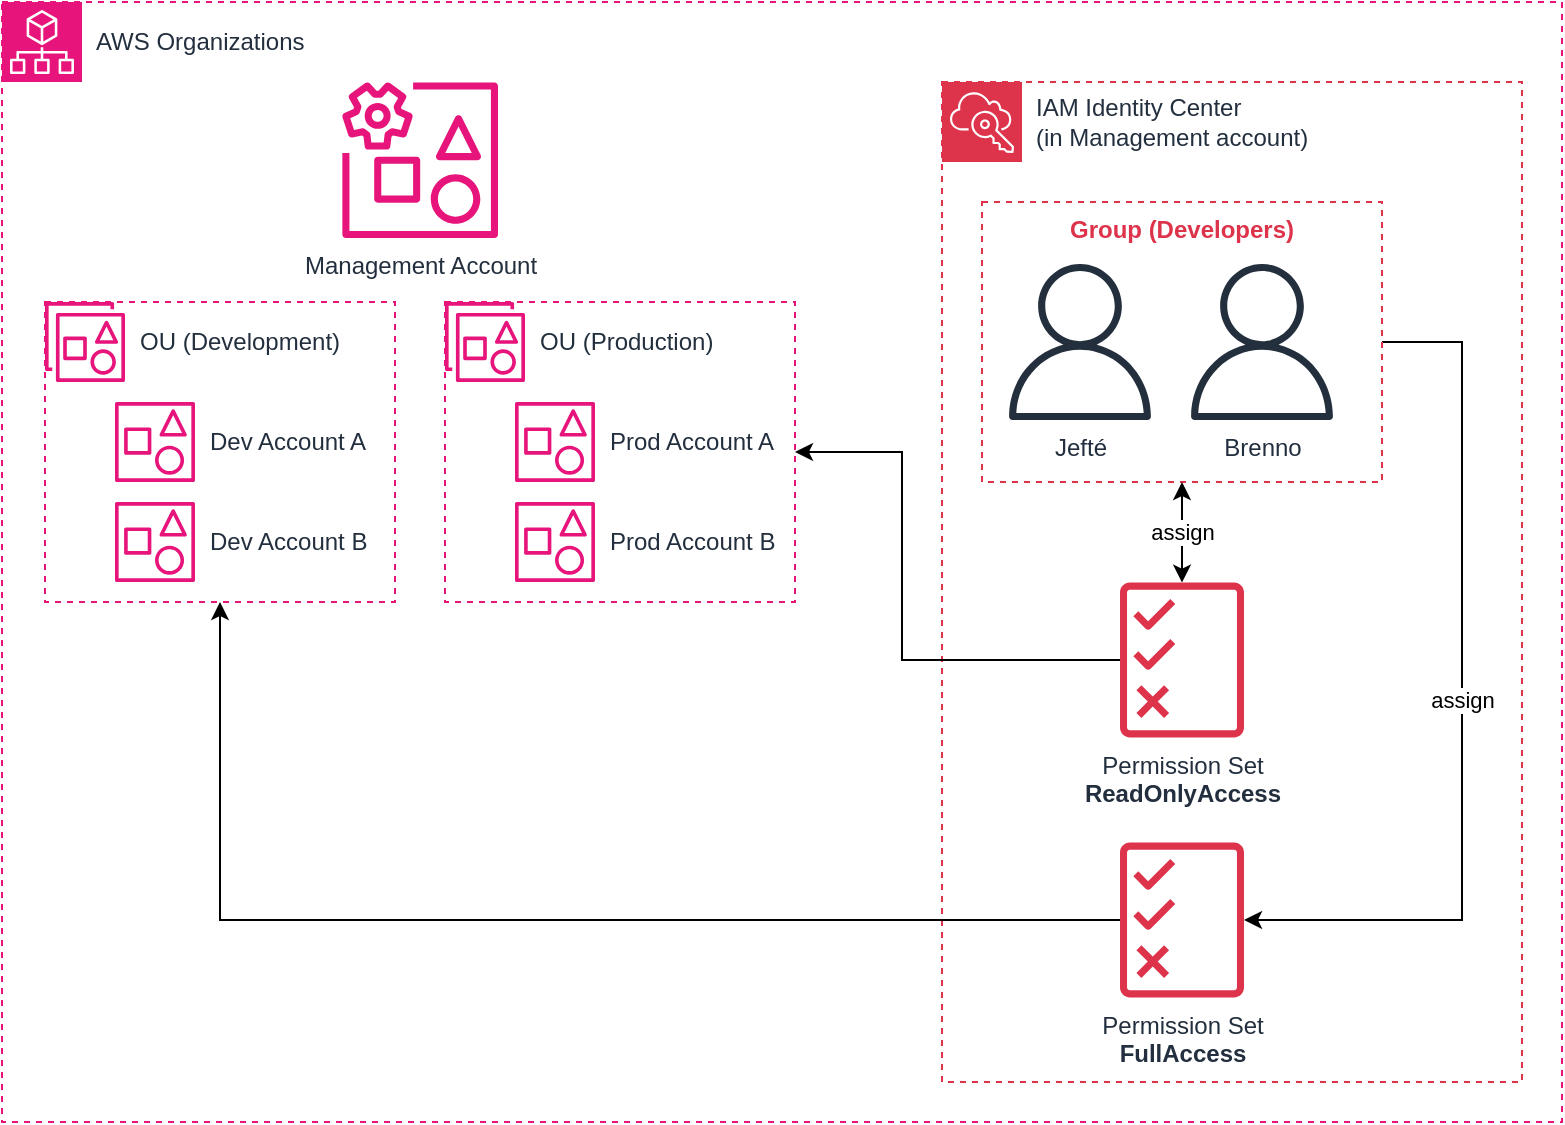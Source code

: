 <mxfile version="26.0.4">
  <diagram name="Page-1" id="iPQQ9Ui1XfyVWzIIZbK3">
    <mxGraphModel dx="1420" dy="1409" grid="1" gridSize="10" guides="1" tooltips="1" connect="1" arrows="1" fold="1" page="1" pageScale="1" pageWidth="850" pageHeight="1100" math="0" shadow="0">
      <root>
        <mxCell id="0" />
        <mxCell id="1" parent="0" />
        <mxCell id="hhmGo9np4XF9bPMaLdc4-1" value="" style="rounded=0;whiteSpace=wrap;html=1;fillColor=none;strokeColor=#E7157B;dashed=1;" vertex="1" parent="1">
          <mxGeometry x="35" y="270" width="780" height="560" as="geometry" />
        </mxCell>
        <mxCell id="hhmGo9np4XF9bPMaLdc4-20" value="" style="rounded=0;whiteSpace=wrap;html=1;fillColor=none;strokeColor=#DD344C;dashed=1;" vertex="1" parent="1">
          <mxGeometry x="505" y="310" width="290" height="500" as="geometry" />
        </mxCell>
        <mxCell id="hhmGo9np4XF9bPMaLdc4-27" value="assign" style="edgeStyle=orthogonalEdgeStyle;rounded=0;orthogonalLoop=1;jettySize=auto;html=1;" edge="1" parent="1" source="hhmGo9np4XF9bPMaLdc4-23" target="hhmGo9np4XF9bPMaLdc4-26">
          <mxGeometry relative="1" as="geometry">
            <Array as="points">
              <mxPoint x="765" y="440" />
              <mxPoint x="765" y="729" />
            </Array>
          </mxGeometry>
        </mxCell>
        <mxCell id="hhmGo9np4XF9bPMaLdc4-23" value="Group (Developers)" style="rounded=0;whiteSpace=wrap;html=1;fillColor=none;strokeColor=#DD344C;dashed=1;fontColor=#DD344C;verticalAlign=top;fontStyle=1" vertex="1" parent="1">
          <mxGeometry x="525" y="370" width="200" height="140" as="geometry" />
        </mxCell>
        <mxCell id="hhmGo9np4XF9bPMaLdc4-12" value="" style="rounded=0;whiteSpace=wrap;html=1;fillColor=none;strokeColor=#E7157B;dashed=1;" vertex="1" parent="1">
          <mxGeometry x="56.5" y="420" width="175" height="150" as="geometry" />
        </mxCell>
        <mxCell id="hhmGo9np4XF9bPMaLdc4-3" value="OU (Development)" style="sketch=0;outlineConnect=0;fontColor=#232F3E;gradientColor=none;fillColor=#E7157B;strokeColor=none;dashed=0;verticalLabelPosition=middle;verticalAlign=middle;align=left;html=1;fontSize=12;fontStyle=0;aspect=fixed;pointerEvents=1;shape=mxgraph.aws4.organizations_organizational_unit2;labelPosition=right;spacingLeft=5;" vertex="1" parent="1">
          <mxGeometry x="56.5" y="420" width="40" height="40" as="geometry" />
        </mxCell>
        <mxCell id="hhmGo9np4XF9bPMaLdc4-4" value="Management Account" style="sketch=0;outlineConnect=0;fontColor=#232F3E;gradientColor=none;fillColor=#E7157B;strokeColor=none;dashed=0;verticalLabelPosition=bottom;verticalAlign=top;align=center;html=1;fontSize=12;fontStyle=0;aspect=fixed;pointerEvents=1;shape=mxgraph.aws4.organizations_management_account2;" vertex="1" parent="1">
          <mxGeometry x="205" y="310" width="78" height="78" as="geometry" />
        </mxCell>
        <mxCell id="hhmGo9np4XF9bPMaLdc4-5" value="AWS Organizations" style="sketch=0;points=[[0,0,0],[0.25,0,0],[0.5,0,0],[0.75,0,0],[1,0,0],[0,1,0],[0.25,1,0],[0.5,1,0],[0.75,1,0],[1,1,0],[0,0.25,0],[0,0.5,0],[0,0.75,0],[1,0.25,0],[1,0.5,0],[1,0.75,0]];points=[[0,0,0],[0.25,0,0],[0.5,0,0],[0.75,0,0],[1,0,0],[0,1,0],[0.25,1,0],[0.5,1,0],[0.75,1,0],[1,1,0],[0,0.25,0],[0,0.5,0],[0,0.75,0],[1,0.25,0],[1,0.5,0],[1,0.75,0]];outlineConnect=0;fontColor=#232F3E;fillColor=#E7157B;strokeColor=#ffffff;dashed=0;verticalLabelPosition=middle;verticalAlign=middle;align=left;html=1;fontSize=12;fontStyle=0;aspect=fixed;shape=mxgraph.aws4.resourceIcon;resIcon=mxgraph.aws4.organizations;labelPosition=right;spacingLeft=5;" vertex="1" parent="1">
          <mxGeometry x="35" y="270" width="40" height="40" as="geometry" />
        </mxCell>
        <mxCell id="hhmGo9np4XF9bPMaLdc4-6" value="IAM Identity Center&lt;div&gt;(in Management account)&lt;/div&gt;" style="sketch=0;points=[[0,0,0],[0.25,0,0],[0.5,0,0],[0.75,0,0],[1,0,0],[0,1,0],[0.25,1,0],[0.5,1,0],[0.75,1,0],[1,1,0],[0,0.25,0],[0,0.5,0],[0,0.75,0],[1,0.25,0],[1,0.5,0],[1,0.75,0]];outlineConnect=0;fontColor=#232F3E;fillColor=#DD344C;strokeColor=#ffffff;dashed=0;verticalLabelPosition=middle;verticalAlign=middle;align=left;html=1;fontSize=12;fontStyle=0;aspect=fixed;shape=mxgraph.aws4.resourceIcon;resIcon=mxgraph.aws4.single_sign_on;labelPosition=right;spacingLeft=5;" vertex="1" parent="1">
          <mxGeometry x="505" y="310" width="40" height="40" as="geometry" />
        </mxCell>
        <mxCell id="hhmGo9np4XF9bPMaLdc4-25" value="assign" style="edgeStyle=orthogonalEdgeStyle;rounded=0;orthogonalLoop=1;jettySize=auto;html=1;startArrow=classic;startFill=1;" edge="1" parent="1" source="hhmGo9np4XF9bPMaLdc4-7" target="hhmGo9np4XF9bPMaLdc4-23">
          <mxGeometry relative="1" as="geometry" />
        </mxCell>
        <mxCell id="hhmGo9np4XF9bPMaLdc4-28" style="edgeStyle=orthogonalEdgeStyle;rounded=0;orthogonalLoop=1;jettySize=auto;html=1;entryX=1;entryY=0.5;entryDx=0;entryDy=0;" edge="1" parent="1" source="hhmGo9np4XF9bPMaLdc4-7" target="hhmGo9np4XF9bPMaLdc4-15">
          <mxGeometry relative="1" as="geometry">
            <Array as="points">
              <mxPoint x="485" y="599" />
              <mxPoint x="485" y="495" />
            </Array>
          </mxGeometry>
        </mxCell>
        <mxCell id="hhmGo9np4XF9bPMaLdc4-7" value="Permission Set&lt;div&gt;&lt;b&gt;ReadOnlyAccess&lt;/b&gt;&lt;/div&gt;" style="sketch=0;outlineConnect=0;fontColor=#232F3E;gradientColor=none;fillColor=#DD344C;strokeColor=none;dashed=0;verticalLabelPosition=bottom;verticalAlign=top;align=center;html=1;fontSize=12;fontStyle=0;aspect=fixed;pointerEvents=1;shape=mxgraph.aws4.permissions;" vertex="1" parent="1">
          <mxGeometry x="594" y="560" width="62" height="78" as="geometry" />
        </mxCell>
        <mxCell id="hhmGo9np4XF9bPMaLdc4-8" value="Jefté" style="sketch=0;outlineConnect=0;fontColor=#232F3E;gradientColor=none;fillColor=#232F3D;strokeColor=none;dashed=0;verticalLabelPosition=bottom;verticalAlign=top;align=center;html=1;fontSize=12;fontStyle=0;aspect=fixed;pointerEvents=1;shape=mxgraph.aws4.user;" vertex="1" parent="1">
          <mxGeometry x="535" y="401" width="78" height="78" as="geometry" />
        </mxCell>
        <mxCell id="hhmGo9np4XF9bPMaLdc4-13" value="Dev Account A" style="sketch=0;outlineConnect=0;fontColor=#232F3E;gradientColor=none;fillColor=#E7157B;strokeColor=none;dashed=0;verticalLabelPosition=middle;verticalAlign=middle;align=left;html=1;fontSize=12;fontStyle=0;aspect=fixed;pointerEvents=1;shape=mxgraph.aws4.organizations_account2;labelPosition=right;spacingLeft=5;" vertex="1" parent="1">
          <mxGeometry x="91.5" y="470" width="40" height="40" as="geometry" />
        </mxCell>
        <mxCell id="hhmGo9np4XF9bPMaLdc4-14" value="Dev Account B" style="sketch=0;outlineConnect=0;fontColor=#232F3E;gradientColor=none;fillColor=#E7157B;strokeColor=none;dashed=0;verticalLabelPosition=middle;verticalAlign=middle;align=left;html=1;fontSize=12;fontStyle=0;aspect=fixed;pointerEvents=1;shape=mxgraph.aws4.organizations_account2;labelPosition=right;spacingLeft=5;" vertex="1" parent="1">
          <mxGeometry x="91.5" y="520" width="40" height="40" as="geometry" />
        </mxCell>
        <mxCell id="hhmGo9np4XF9bPMaLdc4-15" value="" style="rounded=0;whiteSpace=wrap;html=1;fillColor=none;strokeColor=#E7157B;dashed=1;" vertex="1" parent="1">
          <mxGeometry x="256.5" y="420" width="175" height="150" as="geometry" />
        </mxCell>
        <mxCell id="hhmGo9np4XF9bPMaLdc4-17" value="Prod Account A" style="sketch=0;outlineConnect=0;fontColor=#232F3E;gradientColor=none;fillColor=#E7157B;strokeColor=none;dashed=0;verticalLabelPosition=middle;verticalAlign=middle;align=left;html=1;fontSize=12;fontStyle=0;aspect=fixed;pointerEvents=1;shape=mxgraph.aws4.organizations_account2;labelPosition=right;spacingLeft=5;" vertex="1" parent="1">
          <mxGeometry x="291.5" y="470" width="40" height="40" as="geometry" />
        </mxCell>
        <mxCell id="hhmGo9np4XF9bPMaLdc4-18" value="Prod Account B" style="sketch=0;outlineConnect=0;fontColor=#232F3E;gradientColor=none;fillColor=#E7157B;strokeColor=none;dashed=0;verticalLabelPosition=middle;verticalAlign=middle;align=left;html=1;fontSize=12;fontStyle=0;aspect=fixed;pointerEvents=1;shape=mxgraph.aws4.organizations_account2;labelPosition=right;spacingLeft=5;" vertex="1" parent="1">
          <mxGeometry x="291.5" y="520" width="40" height="40" as="geometry" />
        </mxCell>
        <mxCell id="hhmGo9np4XF9bPMaLdc4-19" value="OU (Production)" style="sketch=0;outlineConnect=0;fontColor=#232F3E;gradientColor=none;fillColor=#E7157B;strokeColor=none;dashed=0;verticalLabelPosition=middle;verticalAlign=middle;align=left;html=1;fontSize=12;fontStyle=0;aspect=fixed;pointerEvents=1;shape=mxgraph.aws4.organizations_organizational_unit2;labelPosition=right;spacingLeft=5;" vertex="1" parent="1">
          <mxGeometry x="256.5" y="420" width="40" height="40" as="geometry" />
        </mxCell>
        <mxCell id="hhmGo9np4XF9bPMaLdc4-24" value="Brenno" style="sketch=0;outlineConnect=0;fontColor=#232F3E;gradientColor=none;fillColor=#232F3D;strokeColor=none;dashed=0;verticalLabelPosition=bottom;verticalAlign=top;align=center;html=1;fontSize=12;fontStyle=0;aspect=fixed;pointerEvents=1;shape=mxgraph.aws4.user;" vertex="1" parent="1">
          <mxGeometry x="626" y="401" width="78" height="78" as="geometry" />
        </mxCell>
        <mxCell id="hhmGo9np4XF9bPMaLdc4-29" style="edgeStyle=orthogonalEdgeStyle;rounded=0;orthogonalLoop=1;jettySize=auto;html=1;" edge="1" parent="1" source="hhmGo9np4XF9bPMaLdc4-26" target="hhmGo9np4XF9bPMaLdc4-12">
          <mxGeometry relative="1" as="geometry" />
        </mxCell>
        <mxCell id="hhmGo9np4XF9bPMaLdc4-26" value="Permission Set&lt;div&gt;&lt;b&gt;FullAccess&lt;/b&gt;&lt;/div&gt;" style="sketch=0;outlineConnect=0;fontColor=#232F3E;gradientColor=none;fillColor=#DD344C;strokeColor=none;dashed=0;verticalLabelPosition=bottom;verticalAlign=top;align=center;html=1;fontSize=12;fontStyle=0;aspect=fixed;pointerEvents=1;shape=mxgraph.aws4.permissions;" vertex="1" parent="1">
          <mxGeometry x="594" y="690" width="62" height="78" as="geometry" />
        </mxCell>
      </root>
    </mxGraphModel>
  </diagram>
</mxfile>
